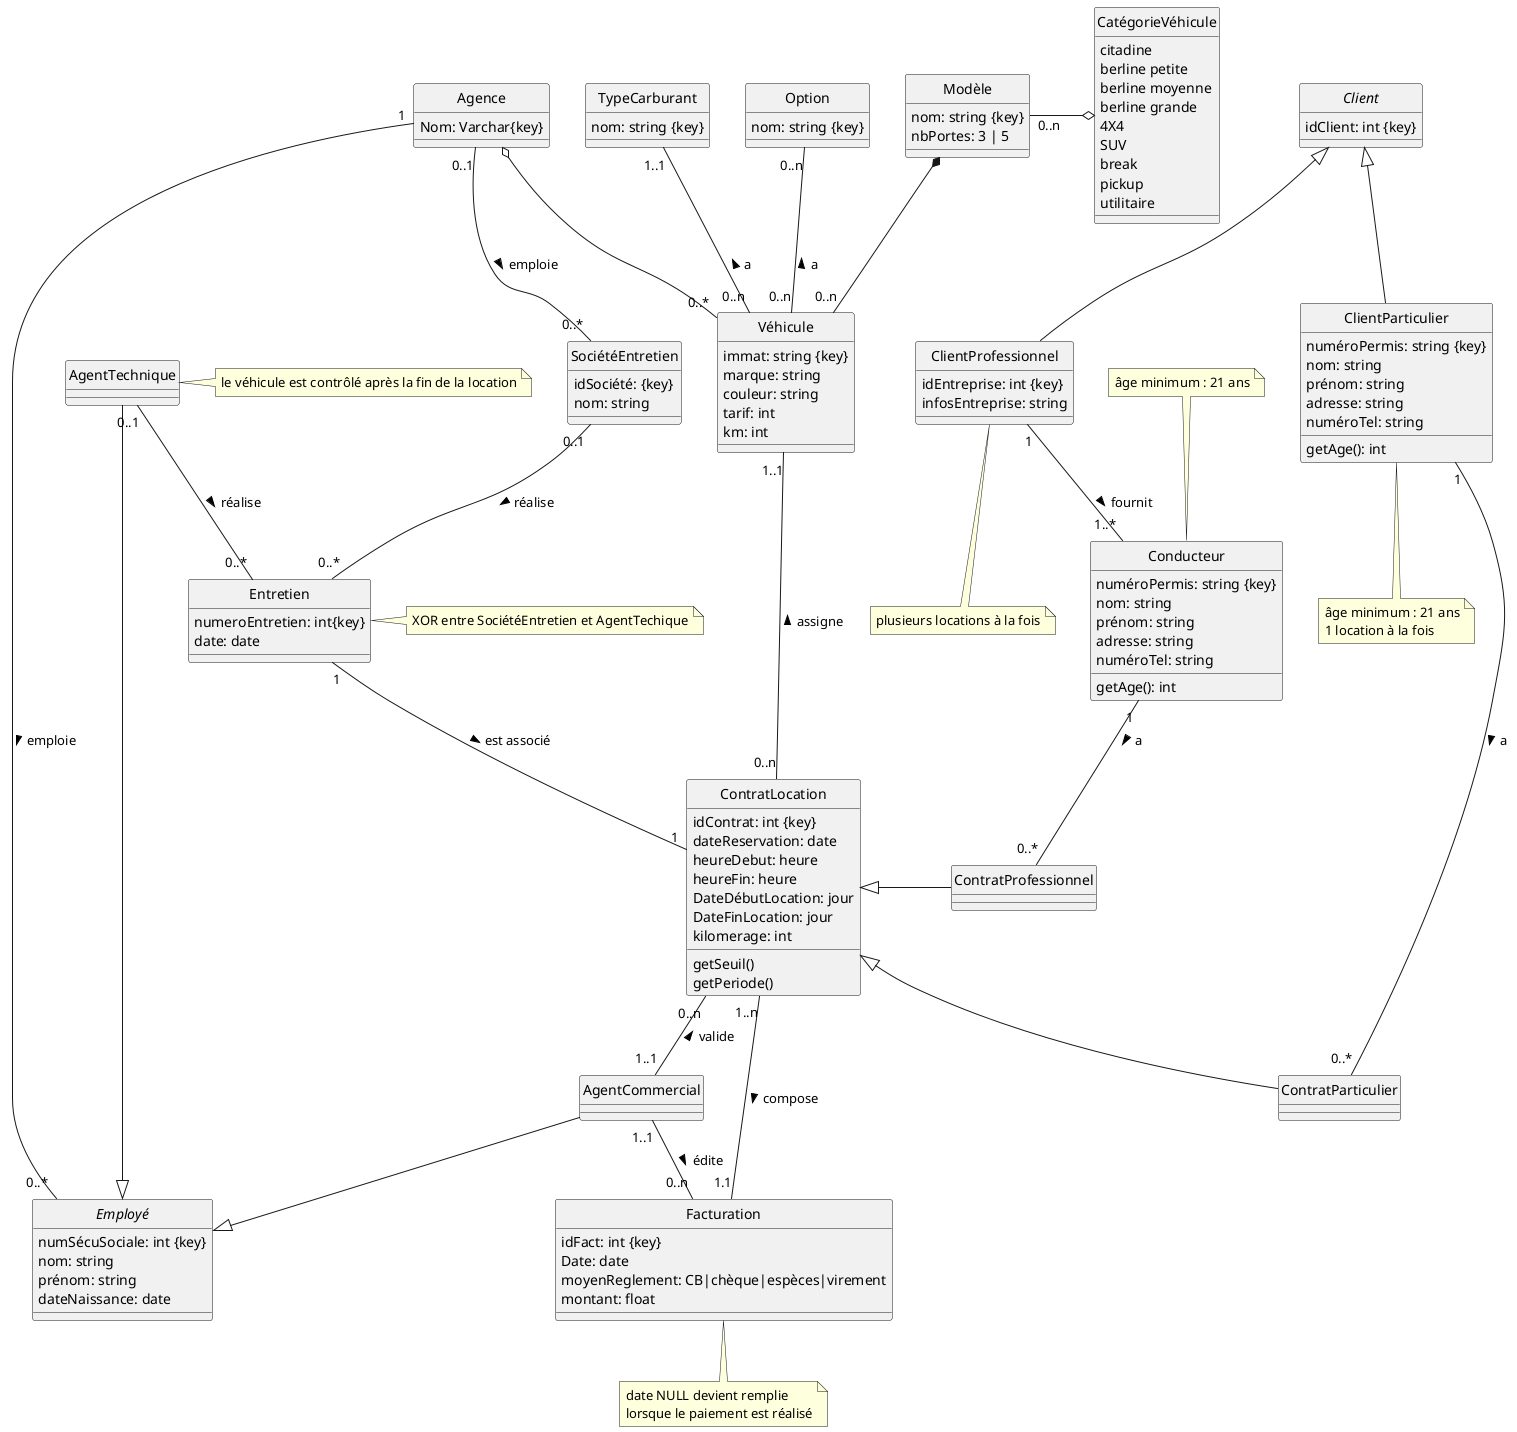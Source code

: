 @startuml UML_v1
    hide circle

    enum CatégorieVéhicule{
        citadine
        berline petite
        berline moyenne
        berline grande
        4X4 
        SUV
        break
        pickup 
        utilitaire
    }

    class Modèle{
        nom: string {key}
        'catégorie: CatégorieVéhicule NOT NULL
        nbPortes: 3 | 5
    }

    class Véhicule{
        immat: string {key}
        marque: string
        couleur: string
        tarif: int
        km: int
    }

    class Option{
        nom: string {key}
    }

    class TypeCarburant{
        nom: string {key}
    }

    abstract class Client{
        idClient: int {key}
    }

    class Facturation{
        idFact: int {key}
        Date: date
        moyenReglement: CB|chèque|espèces|virement
        montant: float
    }
    note bottom: date NULL devient remplie \nlorsque le paiement est réalisé

    class SociétéEntretien{
        idSociété: {key}
        nom: string
    }

    class ClientProfessionnel{
        idEntreprise: int {key}
        infosEntreprise: string
    }
    note bottom: plusieurs locations à la fois

    class ClientParticulier{
        numéroPermis: string {key}
        nom: string
        prénom: string
        adresse: string
        numéroTel: string
        getAge(): int
    }
    note bottom: âge minimum : 21 ans\n1 location à la fois

    class ContratLocation{
        idContrat: int {key}
        dateReservation: date
        heureDebut: heure
        heureFin: heure
        DateDébutLocation: jour
        DateFinLocation: jour
        kilomerage: int
        getSeuil()
        getPeriode()
    }
    'note left: On garde un historique des contrat\n il faut que le contrat précédent \nsoit terminé avant de louer à nouveau \nun même véhicule\nun unique contrat par conducteur si c'est le \n client pro qui engage la démarche\nun client part peut signer un seul contrat à la fois

    abstract class Employé{
        numSécuSociale: int {key}
        nom: string
        prénom: string
        dateNaissance: date
    }

    class Agence{

        Nom: Varchar{key}    

    }

    class Entretien{

        numeroEntretien: int{key}
        date: date

    }

    note right: XOR entre SociétéEntretien et AgentTechique

    class Conducteur{
        numéroPermis: string {key}
        nom: string
        prénom: string
        adresse: string
        numéroTel: string
        getAge(): int   
    }
    note top: âge minimum : 21 ans


    class ContratProfessionnel{}

    class ContratParticulier{}

    class AgentCommercial{}
    
    class AgentTechnique{}
    note right: le véhicule est contrôlé après la fin de la location

    Client <|-down- ClientProfessionnel
    Client <|-down- ClientParticulier
    Facturation "1.1" -up- "1..n" ContratLocation: < compose
    'ContratLocation "0..n" -down- "1..1" Client: signe\t\t
    Véhicule "1..1" -down- "0..n" ContratLocation: assigne <
    '(Véhicule, Client) .. ContratLocation
    Modèle *-down- "0..n" Véhicule: \t
    Employé <|-up- AgentCommercial
    Employé <|-up- AgentTechnique
    Véhicule "0..n" -up- "0..n" Option: > a\t
    Véhicule "0..n" -up- "1..1" TypeCarburant: > a
    AgentCommercial "1..1" -up- "0..n" ContratLocation: valide >
    AgentCommercial "1..1" -down- "0..n" Facturation: édite >
    Agence "1" -- "0..*" Employé : emploie >
    Agence o-- "0..*" Véhicule
    Agence "0..1" -- "0..*" SociétéEntretien : emploie >
    SociétéEntretien "0..1" -- "0..*" Entretien : réalise >
    AgentTechnique "0..1" -- "0..*" Entretien : réalise >
    Entretien "1" -- "1" ContratLocation : est associé >
    ClientProfessionnel "1" -down- "1..*" Conducteur : fournit >
    ContratLocation <|-down- ContratParticulier
    ContratLocation <|-right- ContratProfessionnel
    ClientParticulier "1" -down- "0..*" ContratParticulier : a >
    Conducteur "1" -- "0..*" ContratProfessionnel : a >
    Modèle "0..n" -o CatégorieVéhicule : \t
@enduml
